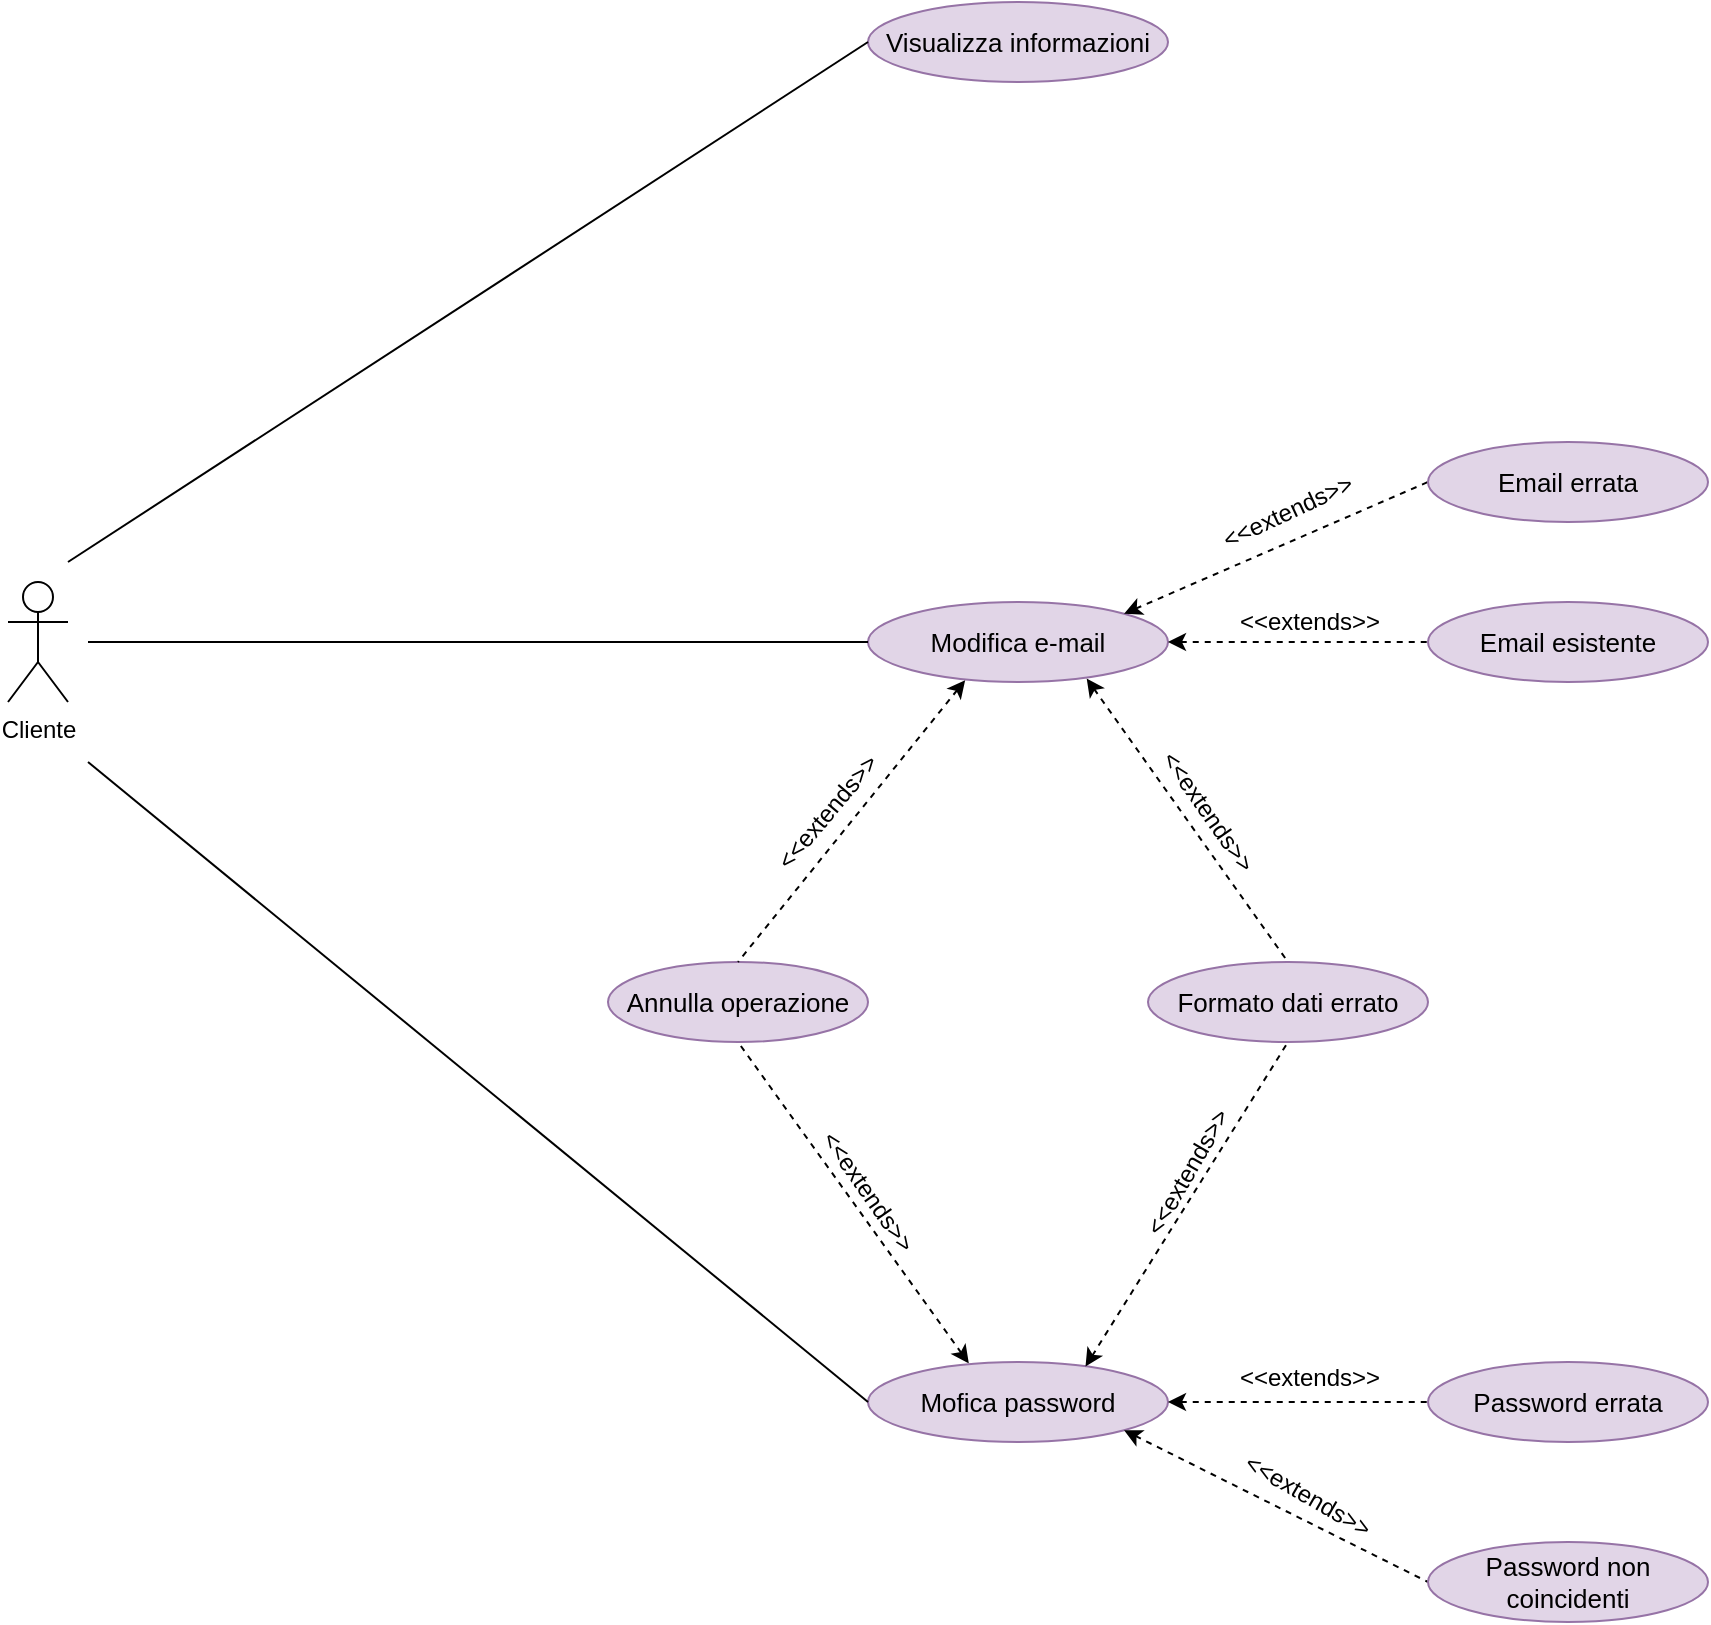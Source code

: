 <mxfile version="15.7.3" type="device"><diagram id="vQiuJKRzmy2EkjjMrmoQ" name="Page-1"><mxGraphModel dx="2909" dy="1064" grid="1" gridSize="10" guides="1" tooltips="1" connect="1" arrows="1" fold="1" page="1" pageScale="1" pageWidth="827" pageHeight="1169" math="0" shadow="0"><root><mxCell id="0"/><mxCell id="1" parent="0"/><mxCell id="VAPVqmzSJ4EJlzt_TJEM-4" value="Cliente&lt;br&gt;" style="shape=umlActor;verticalLabelPosition=bottom;verticalAlign=top;html=1;outlineConnect=0;" parent="1" vertex="1"><mxGeometry x="160" y="500" width="30" height="60" as="geometry"/></mxCell><mxCell id="VAPVqmzSJ4EJlzt_TJEM-8" value="&lt;font style=&quot;font-size: 13px&quot;&gt;Modifica e-mail&lt;/font&gt;" style="ellipse;whiteSpace=wrap;html=1;fillColor=#e1d5e7;strokeColor=#9673a6;" parent="1" vertex="1"><mxGeometry x="590" y="510" width="150" height="40" as="geometry"/></mxCell><mxCell id="VAPVqmzSJ4EJlzt_TJEM-9" value="&lt;font style=&quot;font-size: 13px&quot;&gt;Visualizza informazioni&lt;/font&gt;" style="ellipse;whiteSpace=wrap;html=1;fillColor=#e1d5e7;strokeColor=#9673a6;" parent="1" vertex="1"><mxGeometry x="590" y="210" width="150" height="40" as="geometry"/></mxCell><mxCell id="VAPVqmzSJ4EJlzt_TJEM-10" value="" style="endArrow=none;html=1;rounded=0;fontSize=9;entryX=0;entryY=0.5;entryDx=0;entryDy=0;" parent="1" target="VAPVqmzSJ4EJlzt_TJEM-8" edge="1"><mxGeometry width="50" height="50" relative="1" as="geometry"><mxPoint x="200" y="530" as="sourcePoint"/><mxPoint x="270" y="515" as="targetPoint"/></mxGeometry></mxCell><mxCell id="VAPVqmzSJ4EJlzt_TJEM-11" value="" style="endArrow=none;html=1;rounded=0;fontSize=9;entryX=0;entryY=0.5;entryDx=0;entryDy=0;" parent="1" target="VAPVqmzSJ4EJlzt_TJEM-9" edge="1"><mxGeometry width="50" height="50" relative="1" as="geometry"><mxPoint x="190" y="490" as="sourcePoint"/><mxPoint x="330" y="520" as="targetPoint"/></mxGeometry></mxCell><mxCell id="VAPVqmzSJ4EJlzt_TJEM-14" value="&lt;font style=&quot;font-size: 13px&quot;&gt;Formato dati errato&lt;/font&gt;" style="ellipse;whiteSpace=wrap;html=1;fillColor=#e1d5e7;strokeColor=#9673a6;" parent="1" vertex="1"><mxGeometry x="730" y="690" width="140" height="40" as="geometry"/></mxCell><mxCell id="tiyWXq-kzjCMnSITVOx8-1" value="&lt;font style=&quot;font-size: 13px&quot;&gt;Mofica password&lt;/font&gt;" style="ellipse;whiteSpace=wrap;html=1;fillColor=#e1d5e7;strokeColor=#9673a6;" vertex="1" parent="1"><mxGeometry x="590" y="890" width="150" height="40" as="geometry"/></mxCell><mxCell id="tiyWXq-kzjCMnSITVOx8-2" value="" style="endArrow=none;html=1;rounded=0;fontSize=9;entryX=0;entryY=0.5;entryDx=0;entryDy=0;" edge="1" parent="1" target="tiyWXq-kzjCMnSITVOx8-1"><mxGeometry width="50" height="50" relative="1" as="geometry"><mxPoint x="200" y="590" as="sourcePoint"/><mxPoint x="580" y="910" as="targetPoint"/></mxGeometry></mxCell><mxCell id="tiyWXq-kzjCMnSITVOx8-6" value="" style="endArrow=none;dashed=1;html=1;rounded=0;fontSize=9;jumpStyle=none;startArrow=classic;startFill=1;exitX=1;exitY=0.5;exitDx=0;exitDy=0;entryX=0;entryY=0.5;entryDx=0;entryDy=0;" edge="1" parent="1" source="VAPVqmzSJ4EJlzt_TJEM-8" target="tiyWXq-kzjCMnSITVOx8-7"><mxGeometry width="50" height="50" relative="1" as="geometry"><mxPoint x="736" y="440" as="sourcePoint"/><mxPoint x="846" y="440" as="targetPoint"/></mxGeometry></mxCell><mxCell id="tiyWXq-kzjCMnSITVOx8-7" value="&lt;font style=&quot;font-size: 13px&quot;&gt;Email esistente&lt;/font&gt;" style="ellipse;whiteSpace=wrap;html=1;fillColor=#e1d5e7;strokeColor=#9673a6;" vertex="1" parent="1"><mxGeometry x="870" y="510" width="140" height="40" as="geometry"/></mxCell><mxCell id="tiyWXq-kzjCMnSITVOx8-9" value="&lt;font style=&quot;font-size: 13px&quot;&gt;Password errata&lt;/font&gt;" style="ellipse;whiteSpace=wrap;html=1;fillColor=#e1d5e7;strokeColor=#9673a6;" vertex="1" parent="1"><mxGeometry x="870" y="890" width="140" height="40" as="geometry"/></mxCell><mxCell id="tiyWXq-kzjCMnSITVOx8-10" value="" style="endArrow=none;dashed=1;html=1;rounded=0;fontSize=9;jumpStyle=none;startArrow=classic;startFill=1;entryX=0;entryY=0.5;entryDx=0;entryDy=0;exitX=1;exitY=0.5;exitDx=0;exitDy=0;" edge="1" parent="1" target="tiyWXq-kzjCMnSITVOx8-9" source="tiyWXq-kzjCMnSITVOx8-1"><mxGeometry width="50" height="50" relative="1" as="geometry"><mxPoint x="745" y="830" as="sourcePoint"/><mxPoint x="715" y="900" as="targetPoint"/></mxGeometry></mxCell><mxCell id="tiyWXq-kzjCMnSITVOx8-13" value="&lt;font style=&quot;font-size: 13px&quot;&gt;Annulla operazione&lt;/font&gt;" style="ellipse;whiteSpace=wrap;html=1;fillColor=#e1d5e7;strokeColor=#9673a6;" vertex="1" parent="1"><mxGeometry x="460" y="690" width="130" height="40" as="geometry"/></mxCell><mxCell id="tiyWXq-kzjCMnSITVOx8-14" value="" style="endArrow=none;dashed=1;html=1;rounded=0;fontSize=9;jumpStyle=none;startArrow=classic;startFill=1;entryX=0;entryY=0.5;entryDx=0;entryDy=0;exitX=1;exitY=1;exitDx=0;exitDy=0;" edge="1" parent="1" source="tiyWXq-kzjCMnSITVOx8-1" target="tiyWXq-kzjCMnSITVOx8-15"><mxGeometry width="50" height="50" relative="1" as="geometry"><mxPoint x="700" y="940" as="sourcePoint"/><mxPoint x="855" y="760" as="targetPoint"/></mxGeometry></mxCell><mxCell id="tiyWXq-kzjCMnSITVOx8-15" value="&lt;font style=&quot;font-size: 13px&quot;&gt;Password non coincidenti&lt;/font&gt;" style="ellipse;whiteSpace=wrap;html=1;fillColor=#e1d5e7;strokeColor=#9673a6;" vertex="1" parent="1"><mxGeometry x="870" y="980" width="140" height="40" as="geometry"/></mxCell><mxCell id="tiyWXq-kzjCMnSITVOx8-22" value="" style="endArrow=none;dashed=1;html=1;rounded=0;fontSize=9;jumpStyle=none;startArrow=classic;startFill=1;exitX=1;exitY=0;exitDx=0;exitDy=0;entryX=0;entryY=0.5;entryDx=0;entryDy=0;" edge="1" parent="1" source="VAPVqmzSJ4EJlzt_TJEM-8" target="tiyWXq-kzjCMnSITVOx8-23"><mxGeometry width="50" height="50" relative="1" as="geometry"><mxPoint x="713.718" y="425.774" as="sourcePoint"/><mxPoint x="846" y="370" as="targetPoint"/></mxGeometry></mxCell><mxCell id="tiyWXq-kzjCMnSITVOx8-23" value="&lt;font style=&quot;font-size: 13px&quot;&gt;Email errata&lt;/font&gt;" style="ellipse;whiteSpace=wrap;html=1;fillColor=#e1d5e7;strokeColor=#9673a6;" vertex="1" parent="1"><mxGeometry x="870" y="430" width="140" height="40" as="geometry"/></mxCell><mxCell id="tiyWXq-kzjCMnSITVOx8-34" value="&amp;lt;&amp;lt;extends&amp;gt;&amp;gt;" style="text;html=1;strokeColor=none;fillColor=none;align=center;verticalAlign=middle;whiteSpace=wrap;rounded=0;rotation=30;" vertex="1" parent="1"><mxGeometry x="780" y="942" width="60" height="30" as="geometry"/></mxCell><mxCell id="tiyWXq-kzjCMnSITVOx8-40" value="&amp;lt;&amp;lt;extends&amp;gt;&amp;gt;" style="text;html=1;strokeColor=none;fillColor=none;align=center;verticalAlign=middle;whiteSpace=wrap;rounded=0;rotation=0;" vertex="1" parent="1"><mxGeometry x="781" y="505" width="60" height="30" as="geometry"/></mxCell><mxCell id="tiyWXq-kzjCMnSITVOx8-41" value="&amp;lt;&amp;lt;extends&amp;gt;&amp;gt;" style="text;html=1;strokeColor=none;fillColor=none;align=center;verticalAlign=middle;whiteSpace=wrap;rounded=0;rotation=-25;" vertex="1" parent="1"><mxGeometry x="770" y="450" width="60" height="30" as="geometry"/></mxCell><mxCell id="tiyWXq-kzjCMnSITVOx8-42" value="&amp;lt;&amp;lt;extends&amp;gt;&amp;gt;" style="text;html=1;strokeColor=none;fillColor=none;align=center;verticalAlign=middle;whiteSpace=wrap;rounded=0;rotation=0;" vertex="1" parent="1"><mxGeometry x="781" y="883" width="60" height="30" as="geometry"/></mxCell><mxCell id="tiyWXq-kzjCMnSITVOx8-44" value="" style="endArrow=none;dashed=1;html=1;rounded=0;fontSize=9;jumpStyle=none;startArrow=classic;startFill=1;entryX=0.5;entryY=1;entryDx=0;entryDy=0;exitX=0.336;exitY=0.017;exitDx=0;exitDy=0;exitPerimeter=0;" edge="1" parent="1" source="tiyWXq-kzjCMnSITVOx8-1" target="tiyWXq-kzjCMnSITVOx8-13"><mxGeometry width="50" height="50" relative="1" as="geometry"><mxPoint x="640" y="890" as="sourcePoint"/><mxPoint x="680" y="730" as="targetPoint"/></mxGeometry></mxCell><mxCell id="tiyWXq-kzjCMnSITVOx8-45" value="" style="endArrow=none;dashed=1;html=1;rounded=0;fontSize=9;jumpStyle=none;startArrow=classic;startFill=1;entryX=0.5;entryY=0;entryDx=0;entryDy=0;exitX=0.324;exitY=0.977;exitDx=0;exitDy=0;exitPerimeter=0;" edge="1" parent="1" source="VAPVqmzSJ4EJlzt_TJEM-8" target="tiyWXq-kzjCMnSITVOx8-13"><mxGeometry width="50" height="50" relative="1" as="geometry"><mxPoint x="740" y="810" as="sourcePoint"/><mxPoint x="625" y="650" as="targetPoint"/></mxGeometry></mxCell><mxCell id="tiyWXq-kzjCMnSITVOx8-46" value="" style="endArrow=none;dashed=1;html=1;rounded=0;fontSize=9;jumpStyle=none;startArrow=classic;startFill=1;entryX=0.5;entryY=0;entryDx=0;entryDy=0;exitX=0.729;exitY=0.957;exitDx=0;exitDy=0;exitPerimeter=0;" edge="1" parent="1" source="VAPVqmzSJ4EJlzt_TJEM-8" target="VAPVqmzSJ4EJlzt_TJEM-14"><mxGeometry width="50" height="50" relative="1" as="geometry"><mxPoint x="700" y="550" as="sourcePoint"/><mxPoint x="740" y="700" as="targetPoint"/></mxGeometry></mxCell><mxCell id="tiyWXq-kzjCMnSITVOx8-47" value="" style="endArrow=none;dashed=1;html=1;rounded=0;fontSize=9;jumpStyle=none;startArrow=classic;startFill=1;entryX=0.5;entryY=1;entryDx=0;entryDy=0;exitX=0.725;exitY=0.057;exitDx=0;exitDy=0;exitPerimeter=0;" edge="1" parent="1" source="tiyWXq-kzjCMnSITVOx8-1" target="VAPVqmzSJ4EJlzt_TJEM-14"><mxGeometry width="50" height="50" relative="1" as="geometry"><mxPoint x="700" y="890" as="sourcePoint"/><mxPoint x="822" y="868" as="targetPoint"/></mxGeometry></mxCell><mxCell id="tiyWXq-kzjCMnSITVOx8-48" value="&amp;lt;&amp;lt;extends&amp;gt;&amp;gt;" style="text;html=1;strokeColor=none;fillColor=none;align=center;verticalAlign=middle;whiteSpace=wrap;rounded=0;rotation=55;" vertex="1" parent="1"><mxGeometry x="730" y="600" width="60" height="30" as="geometry"/></mxCell><mxCell id="tiyWXq-kzjCMnSITVOx8-49" value="&amp;lt;&amp;lt;extends&amp;gt;&amp;gt;" style="text;html=1;strokeColor=none;fillColor=none;align=center;verticalAlign=middle;whiteSpace=wrap;rounded=0;rotation=55;" vertex="1" parent="1"><mxGeometry x="560" y="790" width="60" height="30" as="geometry"/></mxCell><mxCell id="tiyWXq-kzjCMnSITVOx8-50" value="&amp;lt;&amp;lt;extends&amp;gt;&amp;gt;" style="text;html=1;strokeColor=none;fillColor=none;align=center;verticalAlign=middle;whiteSpace=wrap;rounded=0;rotation=-50;" vertex="1" parent="1"><mxGeometry x="540" y="600" width="60" height="30" as="geometry"/></mxCell><mxCell id="tiyWXq-kzjCMnSITVOx8-51" value="&amp;lt;&amp;lt;extends&amp;gt;&amp;gt;" style="text;html=1;strokeColor=none;fillColor=none;align=center;verticalAlign=middle;whiteSpace=wrap;rounded=0;rotation=-60;" vertex="1" parent="1"><mxGeometry x="720" y="780" width="60" height="30" as="geometry"/></mxCell></root></mxGraphModel></diagram></mxfile>